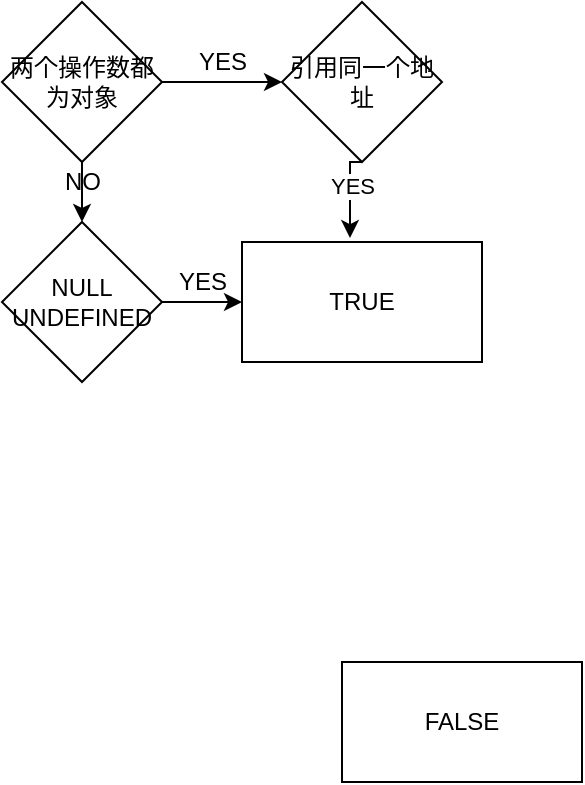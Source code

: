 <mxfile version="15.6.3" type="github">
  <diagram id="Siv8FAwCyuh4PKJD4OeR" name="Page-1">
    <mxGraphModel dx="942" dy="712" grid="1" gridSize="10" guides="1" tooltips="1" connect="1" arrows="1" fold="1" page="1" pageScale="1" pageWidth="827" pageHeight="1169" math="0" shadow="0">
      <root>
        <mxCell id="0" />
        <mxCell id="1" parent="0" />
        <mxCell id="fXIOj4QNV6hqNR8WX809-7" style="edgeStyle=orthogonalEdgeStyle;rounded=0;orthogonalLoop=1;jettySize=auto;html=1;exitX=1;exitY=0.5;exitDx=0;exitDy=0;entryX=0;entryY=0.5;entryDx=0;entryDy=0;" edge="1" parent="1" source="fXIOj4QNV6hqNR8WX809-4" target="fXIOj4QNV6hqNR8WX809-6">
          <mxGeometry relative="1" as="geometry" />
        </mxCell>
        <mxCell id="fXIOj4QNV6hqNR8WX809-12" style="edgeStyle=orthogonalEdgeStyle;rounded=0;orthogonalLoop=1;jettySize=auto;html=1;exitX=0.5;exitY=1;exitDx=0;exitDy=0;entryX=0.5;entryY=0;entryDx=0;entryDy=0;" edge="1" parent="1" source="fXIOj4QNV6hqNR8WX809-4" target="fXIOj4QNV6hqNR8WX809-11">
          <mxGeometry relative="1" as="geometry" />
        </mxCell>
        <mxCell id="fXIOj4QNV6hqNR8WX809-4" value="两个操作数都为对象" style="rhombus;whiteSpace=wrap;html=1;" vertex="1" parent="1">
          <mxGeometry x="200" y="150" width="80" height="80" as="geometry" />
        </mxCell>
        <mxCell id="fXIOj4QNV6hqNR8WX809-15" style="edgeStyle=orthogonalEdgeStyle;rounded=0;orthogonalLoop=1;jettySize=auto;html=1;exitX=0.5;exitY=1;exitDx=0;exitDy=0;entryX=0.45;entryY=-0.033;entryDx=0;entryDy=0;entryPerimeter=0;" edge="1" parent="1" source="fXIOj4QNV6hqNR8WX809-6" target="fXIOj4QNV6hqNR8WX809-9">
          <mxGeometry relative="1" as="geometry" />
        </mxCell>
        <mxCell id="fXIOj4QNV6hqNR8WX809-17" value="YES" style="edgeLabel;html=1;align=center;verticalAlign=middle;resizable=0;points=[];" vertex="1" connectable="0" parent="fXIOj4QNV6hqNR8WX809-15">
          <mxGeometry x="-0.182" y="1" relative="1" as="geometry">
            <mxPoint as="offset" />
          </mxGeometry>
        </mxCell>
        <mxCell id="fXIOj4QNV6hqNR8WX809-6" value="引用同一个地址" style="rhombus;whiteSpace=wrap;html=1;" vertex="1" parent="1">
          <mxGeometry x="340" y="150" width="80" height="80" as="geometry" />
        </mxCell>
        <mxCell id="fXIOj4QNV6hqNR8WX809-8" value="YES" style="text;html=1;align=center;verticalAlign=middle;resizable=0;points=[];autosize=1;strokeColor=none;fillColor=none;" vertex="1" parent="1">
          <mxGeometry x="290" y="170" width="40" height="20" as="geometry" />
        </mxCell>
        <mxCell id="fXIOj4QNV6hqNR8WX809-9" value="TRUE" style="rounded=0;whiteSpace=wrap;html=1;" vertex="1" parent="1">
          <mxGeometry x="320" y="270" width="120" height="60" as="geometry" />
        </mxCell>
        <mxCell id="fXIOj4QNV6hqNR8WX809-10" value="FALSE" style="rounded=0;whiteSpace=wrap;html=1;" vertex="1" parent="1">
          <mxGeometry x="370" y="480" width="120" height="60" as="geometry" />
        </mxCell>
        <mxCell id="fXIOj4QNV6hqNR8WX809-14" style="edgeStyle=orthogonalEdgeStyle;rounded=0;orthogonalLoop=1;jettySize=auto;html=1;exitX=1;exitY=0.5;exitDx=0;exitDy=0;entryX=0;entryY=0.5;entryDx=0;entryDy=0;" edge="1" parent="1" source="fXIOj4QNV6hqNR8WX809-11" target="fXIOj4QNV6hqNR8WX809-9">
          <mxGeometry relative="1" as="geometry" />
        </mxCell>
        <mxCell id="fXIOj4QNV6hqNR8WX809-11" value="NULL UNDEFINED" style="rhombus;whiteSpace=wrap;html=1;" vertex="1" parent="1">
          <mxGeometry x="200" y="260" width="80" height="80" as="geometry" />
        </mxCell>
        <mxCell id="fXIOj4QNV6hqNR8WX809-13" value="NO" style="text;html=1;align=center;verticalAlign=middle;resizable=0;points=[];autosize=1;strokeColor=none;fillColor=none;" vertex="1" parent="1">
          <mxGeometry x="225" y="230" width="30" height="20" as="geometry" />
        </mxCell>
        <mxCell id="fXIOj4QNV6hqNR8WX809-16" value="YES" style="text;html=1;align=center;verticalAlign=middle;resizable=0;points=[];autosize=1;strokeColor=none;fillColor=none;" vertex="1" parent="1">
          <mxGeometry x="280" y="280" width="40" height="20" as="geometry" />
        </mxCell>
      </root>
    </mxGraphModel>
  </diagram>
</mxfile>
